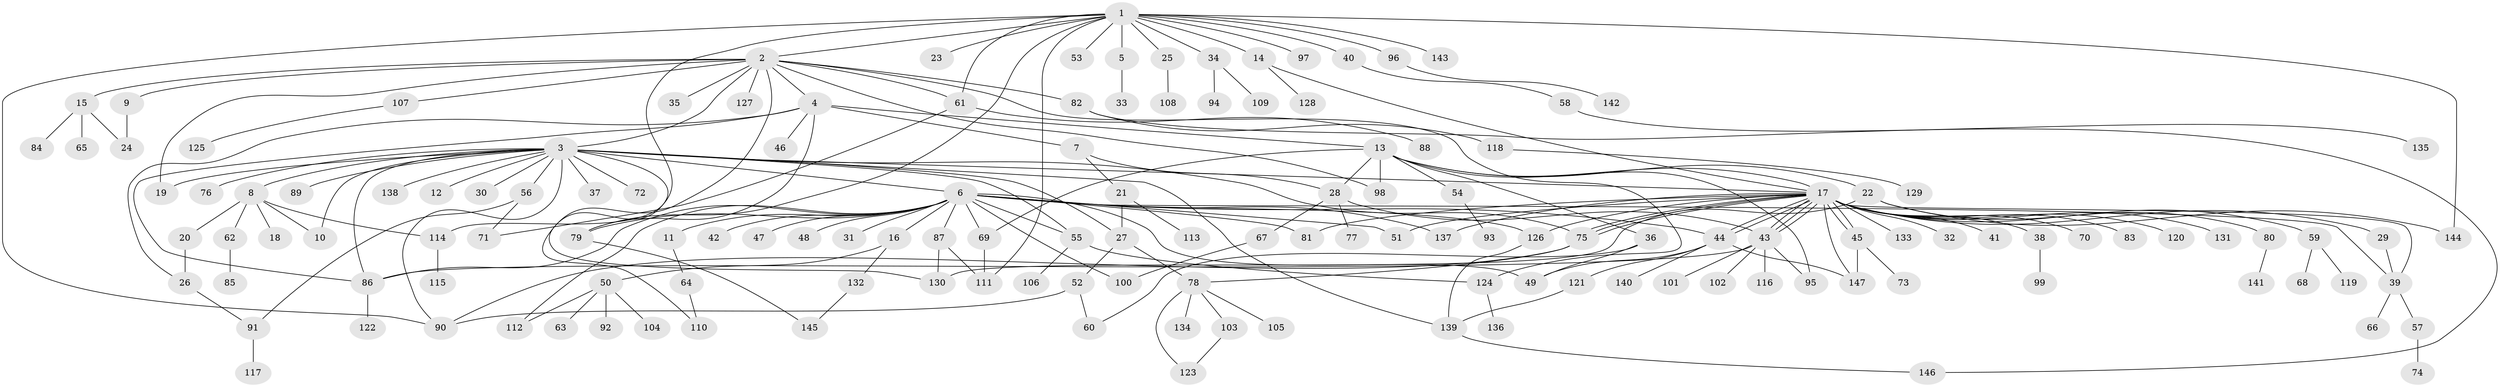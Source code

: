 // coarse degree distribution, {15: 0.011363636363636364, 13: 0.011363636363636364, 21: 0.011363636363636364, 7: 0.022727272727272728, 2: 0.20454545454545456, 18: 0.011363636363636364, 3: 0.09090909090909091, 6: 0.011363636363636364, 1: 0.4659090909090909, 9: 0.011363636363636364, 17: 0.011363636363636364, 4: 0.09090909090909091, 5: 0.045454545454545456}
// Generated by graph-tools (version 1.1) at 2025/18/03/04/25 18:18:24]
// undirected, 147 vertices, 205 edges
graph export_dot {
graph [start="1"]
  node [color=gray90,style=filled];
  1;
  2;
  3;
  4;
  5;
  6;
  7;
  8;
  9;
  10;
  11;
  12;
  13;
  14;
  15;
  16;
  17;
  18;
  19;
  20;
  21;
  22;
  23;
  24;
  25;
  26;
  27;
  28;
  29;
  30;
  31;
  32;
  33;
  34;
  35;
  36;
  37;
  38;
  39;
  40;
  41;
  42;
  43;
  44;
  45;
  46;
  47;
  48;
  49;
  50;
  51;
  52;
  53;
  54;
  55;
  56;
  57;
  58;
  59;
  60;
  61;
  62;
  63;
  64;
  65;
  66;
  67;
  68;
  69;
  70;
  71;
  72;
  73;
  74;
  75;
  76;
  77;
  78;
  79;
  80;
  81;
  82;
  83;
  84;
  85;
  86;
  87;
  88;
  89;
  90;
  91;
  92;
  93;
  94;
  95;
  96;
  97;
  98;
  99;
  100;
  101;
  102;
  103;
  104;
  105;
  106;
  107;
  108;
  109;
  110;
  111;
  112;
  113;
  114;
  115;
  116;
  117;
  118;
  119;
  120;
  121;
  122;
  123;
  124;
  125;
  126;
  127;
  128;
  129;
  130;
  131;
  132;
  133;
  134;
  135;
  136;
  137;
  138;
  139;
  140;
  141;
  142;
  143;
  144;
  145;
  146;
  147;
  1 -- 2;
  1 -- 5;
  1 -- 14;
  1 -- 23;
  1 -- 25;
  1 -- 34;
  1 -- 40;
  1 -- 53;
  1 -- 61;
  1 -- 79;
  1 -- 90;
  1 -- 96;
  1 -- 97;
  1 -- 111;
  1 -- 114;
  1 -- 143;
  1 -- 144;
  2 -- 3;
  2 -- 4;
  2 -- 9;
  2 -- 15;
  2 -- 19;
  2 -- 35;
  2 -- 61;
  2 -- 82;
  2 -- 98;
  2 -- 107;
  2 -- 110;
  2 -- 124;
  2 -- 127;
  3 -- 6;
  3 -- 8;
  3 -- 10;
  3 -- 12;
  3 -- 17;
  3 -- 19;
  3 -- 27;
  3 -- 30;
  3 -- 37;
  3 -- 55;
  3 -- 56;
  3 -- 72;
  3 -- 75;
  3 -- 76;
  3 -- 86;
  3 -- 89;
  3 -- 90;
  3 -- 130;
  3 -- 138;
  3 -- 139;
  4 -- 7;
  4 -- 13;
  4 -- 26;
  4 -- 46;
  4 -- 79;
  4 -- 86;
  5 -- 33;
  6 -- 11;
  6 -- 16;
  6 -- 31;
  6 -- 39;
  6 -- 42;
  6 -- 44;
  6 -- 47;
  6 -- 48;
  6 -- 49;
  6 -- 51;
  6 -- 55;
  6 -- 69;
  6 -- 79;
  6 -- 81;
  6 -- 86;
  6 -- 87;
  6 -- 100;
  6 -- 112;
  6 -- 126;
  6 -- 137;
  7 -- 21;
  7 -- 28;
  8 -- 10;
  8 -- 18;
  8 -- 20;
  8 -- 62;
  8 -- 114;
  9 -- 24;
  11 -- 64;
  13 -- 17;
  13 -- 22;
  13 -- 28;
  13 -- 36;
  13 -- 54;
  13 -- 69;
  13 -- 95;
  13 -- 98;
  14 -- 17;
  14 -- 128;
  15 -- 24;
  15 -- 65;
  15 -- 84;
  16 -- 50;
  16 -- 132;
  17 -- 29;
  17 -- 32;
  17 -- 38;
  17 -- 39;
  17 -- 41;
  17 -- 43;
  17 -- 43;
  17 -- 43;
  17 -- 44;
  17 -- 44;
  17 -- 45;
  17 -- 45;
  17 -- 51;
  17 -- 59;
  17 -- 70;
  17 -- 75;
  17 -- 75;
  17 -- 75;
  17 -- 81;
  17 -- 83;
  17 -- 120;
  17 -- 126;
  17 -- 131;
  17 -- 133;
  17 -- 137;
  17 -- 147;
  20 -- 26;
  21 -- 27;
  21 -- 113;
  22 -- 80;
  22 -- 130;
  22 -- 144;
  25 -- 108;
  26 -- 91;
  27 -- 52;
  27 -- 78;
  28 -- 43;
  28 -- 67;
  28 -- 77;
  29 -- 39;
  34 -- 94;
  34 -- 109;
  36 -- 49;
  36 -- 60;
  38 -- 99;
  39 -- 57;
  39 -- 66;
  40 -- 58;
  43 -- 86;
  43 -- 95;
  43 -- 101;
  43 -- 102;
  43 -- 116;
  44 -- 49;
  44 -- 121;
  44 -- 140;
  44 -- 147;
  45 -- 73;
  45 -- 147;
  50 -- 63;
  50 -- 92;
  50 -- 104;
  50 -- 112;
  52 -- 60;
  52 -- 90;
  54 -- 93;
  55 -- 106;
  55 -- 124;
  56 -- 71;
  56 -- 91;
  57 -- 74;
  58 -- 135;
  59 -- 68;
  59 -- 119;
  61 -- 71;
  61 -- 88;
  62 -- 85;
  64 -- 110;
  67 -- 100;
  69 -- 111;
  75 -- 78;
  75 -- 90;
  78 -- 103;
  78 -- 105;
  78 -- 123;
  78 -- 134;
  79 -- 145;
  80 -- 141;
  82 -- 118;
  82 -- 146;
  86 -- 122;
  87 -- 111;
  87 -- 130;
  91 -- 117;
  96 -- 142;
  103 -- 123;
  107 -- 125;
  114 -- 115;
  118 -- 129;
  121 -- 139;
  124 -- 136;
  126 -- 139;
  132 -- 145;
  139 -- 146;
}
